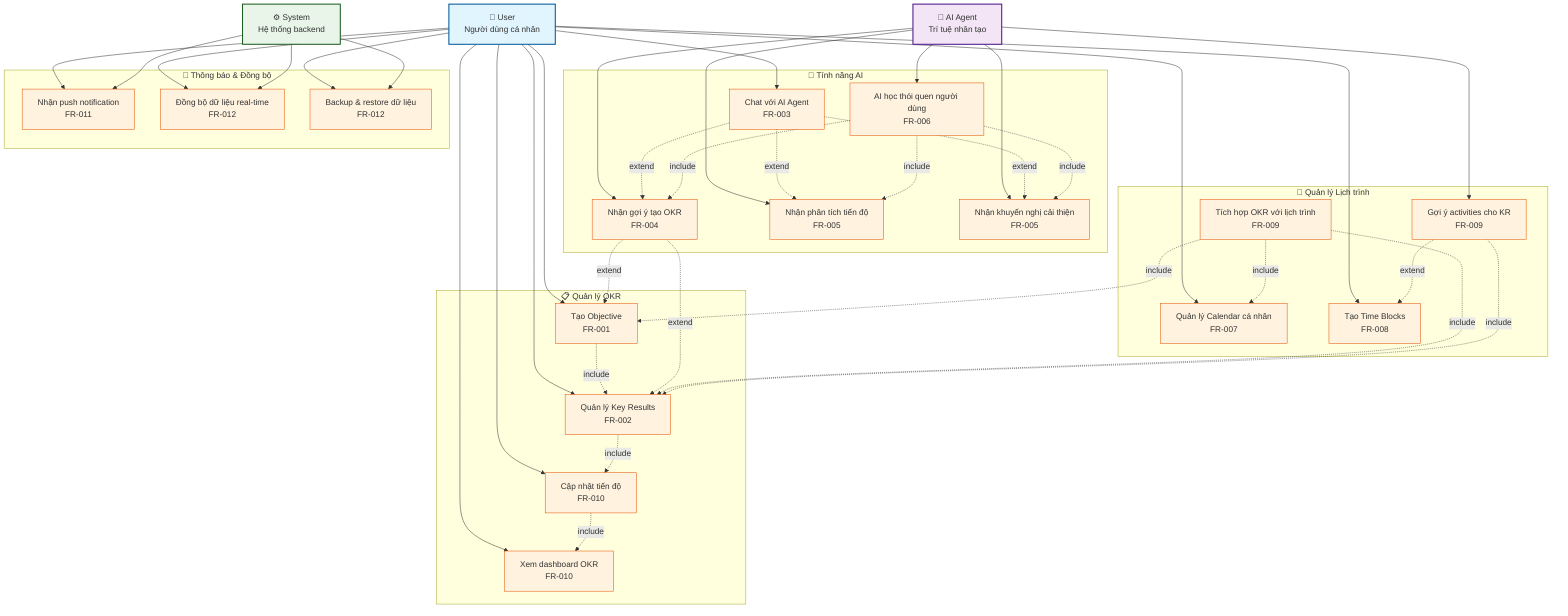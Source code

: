 graph TB
    %% Actors
    User[👤 User<br/>Người dùng cá nhân]
    AI[🤖 AI Agent<br/>Trí tuệ nhân tạo]
    System[⚙️ System<br/>Hệ thống backend]
    
    %% OKR Management Use Cases
    subgraph OKR["📋 Quản lý OKR"]
        UC1[Tạo Objective<br/>FR-001]
        UC2[Quản lý Key Results<br/>FR-002]
        UC3[Cập nhật tiến độ<br/>FR-010]
        UC4[Xem dashboard OKR<br/>FR-010]
    end
    
    %% AI Agent Use Cases  
    subgraph AIFeatures["🤖 Tính năng AI"]
        UC5[Chat với AI Agent<br/>FR-003]
        UC6[Nhận gợi ý tạo OKR<br/>FR-004]
        UC7[Nhận phân tích tiến độ<br/>FR-005]
        UC8[Nhận khuyến nghị cải thiện<br/>FR-005]
        UC9[AI học thói quen người dùng<br/>FR-006]
    end
    
    %% Calendar & Time Management
    subgraph Calendar["📅 Quản lý Lịch trình"]
        UC10[Quản lý Calendar cá nhân<br/>FR-007]
        UC11[Tạo Time Blocks<br/>FR-008]
        UC12[Tích hợp OKR với lịch trình<br/>FR-009]
        UC13[Gợi ý activities cho KR<br/>FR-009]
    end
    
    %% Notification & Sync
    subgraph NotifSync["🔔 Thông báo & Đồng bộ"]
        UC14[Nhận push notification<br/>FR-011]
        UC15[Đồng bộ dữ liệu real-time<br/>FR-012]
        UC16[Backup & restore dữ liệu<br/>FR-012]
    end
    
    %% User interactions
    User --> UC1
    User --> UC2
    User --> UC3
    User --> UC4
    User --> UC5
    User --> UC10
    User --> UC11
    User --> UC14
    User --> UC15
    User --> UC16
    
    %% AI Agent interactions
    AI --> UC6
    AI --> UC7
    AI --> UC8
    AI --> UC9
    AI --> UC13
    
    %% System interactions
    System --> UC15
    System --> UC16
    System --> UC14
    
    %% Relationships and dependencies
    UC1 -.->|include| UC2
    UC2 -.->|include| UC3
    UC3 -.->|include| UC4
    UC5 -.->|extend| UC6
    UC5 -.->|extend| UC7
    UC5 -.->|extend| UC8
    UC6 -.->|extend| UC1
    UC6 -.->|extend| UC2
    UC9 -.->|include| UC6
    UC9 -.->|include| UC7
    UC9 -.->|include| UC8
    UC12 -.->|include| UC1
    UC12 -.->|include| UC2
    UC12 -.->|include| UC10
    UC13 -.->|include| UC2
    UC13 -.->|extend| UC11
    
    %% Styling
    classDef userStyle fill:#e1f5fe,stroke:#01579b,stroke-width:2px
    classDef aiStyle fill:#f3e5f5,stroke:#4a148c,stroke-width:2px  
    classDef systemStyle fill:#e8f5e8,stroke:#1b5e20,stroke-width:2px
    classDef usecaseStyle fill:#fff3e0,stroke:#e65100,stroke-width:1px
    
    class User userStyle
    class AI aiStyle
    class System systemStyle
    class UC1,UC2,UC3,UC4,UC5,UC6,UC7,UC8,UC9,UC10,UC11,UC12,UC13,UC14,UC15,UC16 usecaseStyle